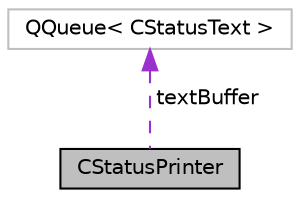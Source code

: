 digraph "CStatusPrinter"
{
 // INTERACTIVE_SVG=YES
  edge [fontname="Helvetica",fontsize="10",labelfontname="Helvetica",labelfontsize="10"];
  node [fontname="Helvetica",fontsize="10",shape=record];
  Node1 [label="CStatusPrinter",height=0.2,width=0.4,color="black", fillcolor="grey75", style="filled", fontcolor="black"];
  Node2 -> Node1 [dir="back",color="darkorchid3",fontsize="10",style="dashed",label=" textBuffer" ,fontname="Helvetica"];
  Node2 [label="QQueue\< CStatusText \>",height=0.2,width=0.4,color="grey75", fillcolor="white", style="filled"];
}
